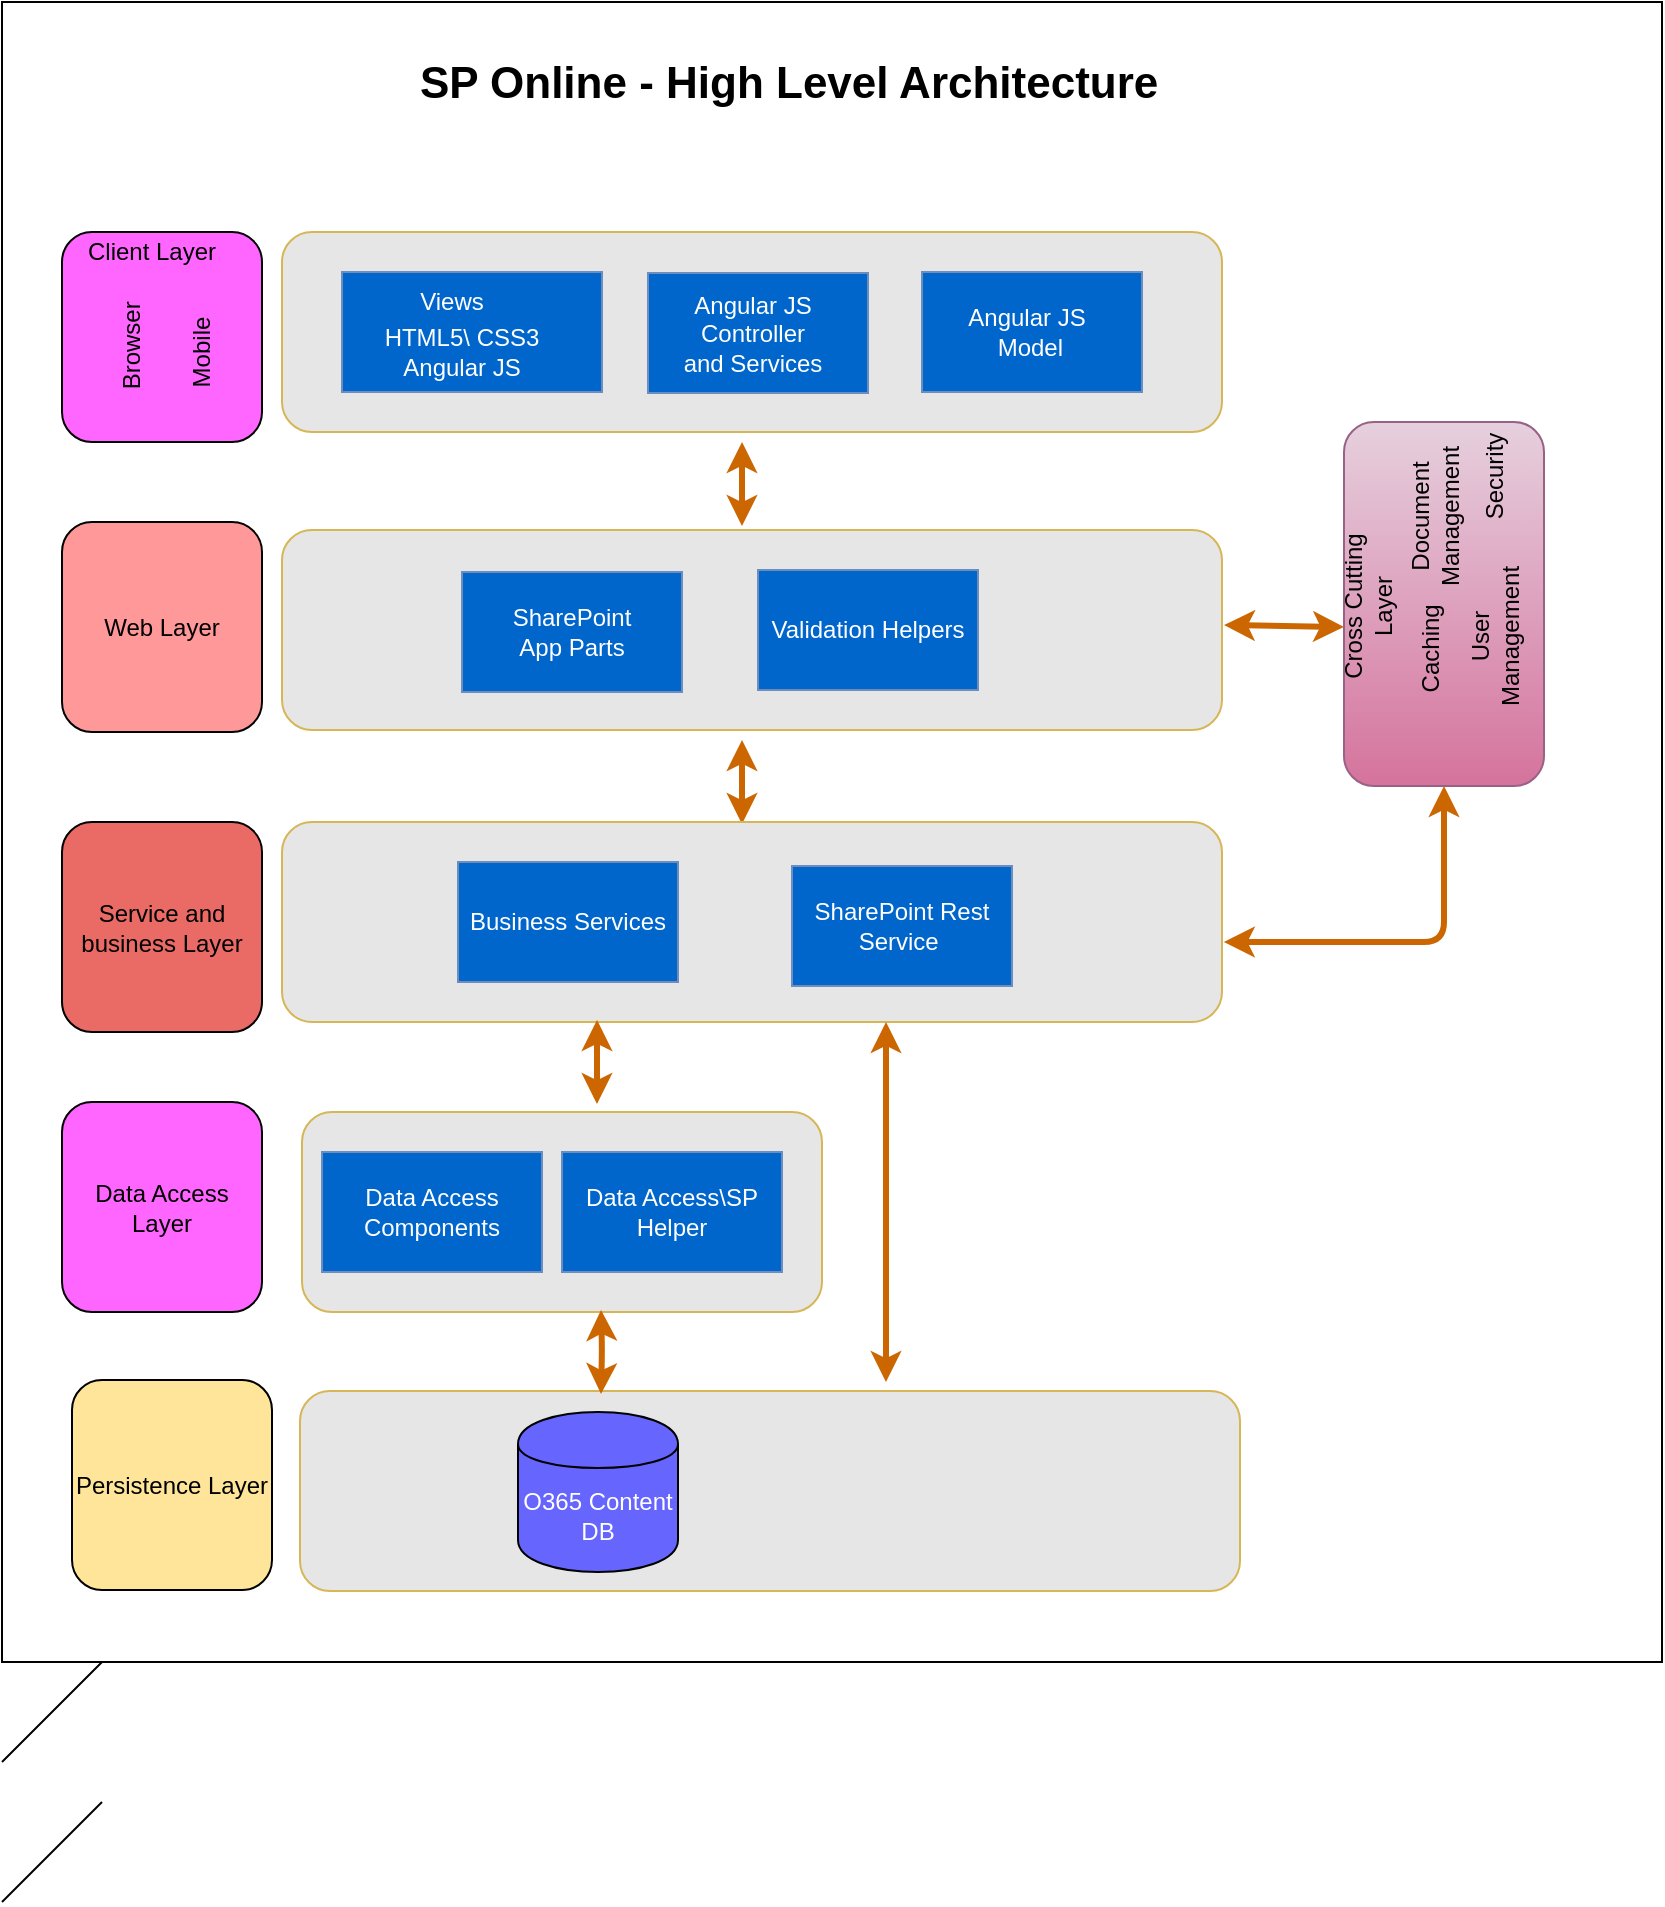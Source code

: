 <mxfile version="12.3.6" type="github" pages="1">
  <diagram id="cyR1P2OZR4NSbHlCghSR" name="Page-1">
    <mxGraphModel dx="782" dy="1569" grid="1" gridSize="10" guides="1" tooltips="1" connect="1" arrows="1" fold="1" page="1" pageScale="1" pageWidth="850" pageHeight="1100" math="0" shadow="0">
      <root>
        <mxCell id="0"/>
        <mxCell id="1" parent="0"/>
        <mxCell id="MeeS510Dq_Tf37RMXS9o-1" value="" style="whiteSpace=wrap;html=1;aspect=fixed;" vertex="1" parent="1">
          <mxGeometry y="-10" width="830" height="830" as="geometry"/>
        </mxCell>
        <mxCell id="MeeS510Dq_Tf37RMXS9o-2" value="&lt;font style=&quot;font-size: 22px&quot;&gt;&amp;nbsp;SP Online - High Level Architecture&lt;/font&gt;" style="text;strokeColor=none;fillColor=none;html=1;fontSize=24;fontStyle=1;verticalAlign=middle;align=center;" vertex="1" parent="1">
          <mxGeometry x="315" y="20" width="150" height="20" as="geometry"/>
        </mxCell>
        <mxCell id="MeeS510Dq_Tf37RMXS9o-3" value="" style="rounded=1;whiteSpace=wrap;html=1;fillColor=#FF66FF;gradientColor=none;" vertex="1" parent="1">
          <mxGeometry x="30" y="105" width="100" height="105" as="geometry"/>
        </mxCell>
        <mxCell id="MeeS510Dq_Tf37RMXS9o-4" value="Client Layer" style="text;html=1;strokeColor=none;fillColor=none;align=center;verticalAlign=middle;whiteSpace=wrap;rounded=0;" vertex="1" parent="1">
          <mxGeometry x="40" y="105" width="70" height="20" as="geometry"/>
        </mxCell>
        <mxCell id="MeeS510Dq_Tf37RMXS9o-5" value="" style="rounded=1;whiteSpace=wrap;html=1;fillColor=#E6E6E6;strokeColor=#d6b656;gradientColor=none;" vertex="1" parent="1">
          <mxGeometry x="140" y="105" width="470" height="100" as="geometry"/>
        </mxCell>
        <mxCell id="MeeS510Dq_Tf37RMXS9o-6" value="Browser&amp;nbsp;" style="text;html=1;strokeColor=none;fillColor=none;align=center;verticalAlign=middle;whiteSpace=wrap;rounded=0;rotation=-90;" vertex="1" parent="1">
          <mxGeometry x="30" y="150" width="70" height="20" as="geometry"/>
        </mxCell>
        <mxCell id="MeeS510Dq_Tf37RMXS9o-7" value="Mobile" style="text;html=1;strokeColor=none;fillColor=none;align=center;verticalAlign=middle;whiteSpace=wrap;rounded=0;rotation=-90;" vertex="1" parent="1">
          <mxGeometry x="65" y="155" width="70" height="20" as="geometry"/>
        </mxCell>
        <mxCell id="MeeS510Dq_Tf37RMXS9o-8" value="" style="rounded=0;whiteSpace=wrap;html=1;fillColor=#0066CC;gradientColor=none;strokeColor=#6c8ebf;" vertex="1" parent="1">
          <mxGeometry x="170" y="125" width="130" height="60" as="geometry"/>
        </mxCell>
        <mxCell id="MeeS510Dq_Tf37RMXS9o-9" value="&lt;font color=&quot;#ffffff&quot;&gt;Views&lt;/font&gt;" style="text;html=1;strokeColor=none;fillColor=none;align=center;verticalAlign=middle;whiteSpace=wrap;rounded=0;fontColor=#B5739D;" vertex="1" parent="1">
          <mxGeometry x="205" y="130" width="40" height="20" as="geometry"/>
        </mxCell>
        <mxCell id="MeeS510Dq_Tf37RMXS9o-10" value="&lt;font color=&quot;#ffffff&quot;&gt;HTML5\ CSS3&lt;br&gt;Angular JS&lt;/font&gt;" style="text;html=1;strokeColor=none;fillColor=none;align=center;verticalAlign=middle;whiteSpace=wrap;rounded=0;fontColor=#B5739D;" vertex="1" parent="1">
          <mxGeometry x="145" y="155" width="170" height="20" as="geometry"/>
        </mxCell>
        <mxCell id="MeeS510Dq_Tf37RMXS9o-11" value="" style="rounded=0;whiteSpace=wrap;html=1;fillColor=#0066CC;gradientColor=none;strokeColor=#6c8ebf;" vertex="1" parent="1">
          <mxGeometry x="323" y="125.5" width="110" height="60" as="geometry"/>
        </mxCell>
        <mxCell id="MeeS510Dq_Tf37RMXS9o-12" value="&lt;font color=&quot;#ffffff&quot;&gt;Angular JS Controller and Services&lt;/font&gt;" style="text;html=1;strokeColor=none;fillColor=none;align=center;verticalAlign=middle;whiteSpace=wrap;rounded=0;fontColor=#B5739D;" vertex="1" parent="1">
          <mxGeometry x="338" y="144" width="75" height="23" as="geometry"/>
        </mxCell>
        <mxCell id="MeeS510Dq_Tf37RMXS9o-13" value="" style="rounded=0;whiteSpace=wrap;html=1;fillColor=#0066CC;gradientColor=none;strokeColor=#6c8ebf;" vertex="1" parent="1">
          <mxGeometry x="460" y="125" width="110" height="60" as="geometry"/>
        </mxCell>
        <mxCell id="MeeS510Dq_Tf37RMXS9o-14" value="&lt;font color=&quot;#ffffff&quot;&gt;Angular JS &amp;nbsp;Model&lt;/font&gt;" style="text;html=1;strokeColor=none;fillColor=none;align=center;verticalAlign=middle;whiteSpace=wrap;rounded=0;fontColor=#B5739D;" vertex="1" parent="1">
          <mxGeometry x="475" y="145" width="75" height="20" as="geometry"/>
        </mxCell>
        <mxCell id="MeeS510Dq_Tf37RMXS9o-15" value="Web Layer" style="rounded=1;whiteSpace=wrap;html=1;fillColor=#FF9999;gradientColor=none;" vertex="1" parent="1">
          <mxGeometry x="30" y="250" width="100" height="105" as="geometry"/>
        </mxCell>
        <mxCell id="MeeS510Dq_Tf37RMXS9o-16" value="" style="rounded=1;whiteSpace=wrap;html=1;fillColor=#E6E6E6;strokeColor=#d6b656;gradientColor=none;" vertex="1" parent="1">
          <mxGeometry x="140" y="254" width="470" height="100" as="geometry"/>
        </mxCell>
        <mxCell id="MeeS510Dq_Tf37RMXS9o-17" value="&lt;span&gt;&lt;font color=&quot;#ffffff&quot;&gt;SharePoint &lt;br&gt;App Parts&lt;/font&gt;&lt;/span&gt;&lt;br&gt;" style="rounded=0;whiteSpace=wrap;html=1;fillColor=#0066CC;gradientColor=none;strokeColor=#6c8ebf;" vertex="1" parent="1">
          <mxGeometry x="230" y="275" width="110" height="60" as="geometry"/>
        </mxCell>
        <mxCell id="MeeS510Dq_Tf37RMXS9o-18" value="&lt;font color=&quot;#ffffff&quot;&gt;Validation Helpers&lt;/font&gt;" style="rounded=0;whiteSpace=wrap;html=1;fillColor=#0066CC;gradientColor=none;strokeColor=#6c8ebf;" vertex="1" parent="1">
          <mxGeometry x="378" y="274" width="110" height="60" as="geometry"/>
        </mxCell>
        <mxCell id="MeeS510Dq_Tf37RMXS9o-19" value="" style="endArrow=classic;startArrow=classic;html=1;fillColor=#FF9933;fontColor=#FFFFFF;strokeWidth=3;strokeColor=#CC6600;" edge="1" parent="1">
          <mxGeometry width="50" height="50" relative="1" as="geometry">
            <mxPoint x="370" y="210" as="sourcePoint"/>
            <mxPoint x="370" y="252" as="targetPoint"/>
          </mxGeometry>
        </mxCell>
        <mxCell id="MeeS510Dq_Tf37RMXS9o-20" value="" style="endArrow=classic;startArrow=classic;html=1;fillColor=#FF9933;fontColor=#FFFFFF;strokeWidth=3;strokeColor=#CC6600;" edge="1" parent="1">
          <mxGeometry width="50" height="50" relative="1" as="geometry">
            <mxPoint x="370" y="359" as="sourcePoint"/>
            <mxPoint x="370" y="401" as="targetPoint"/>
          </mxGeometry>
        </mxCell>
        <mxCell id="MeeS510Dq_Tf37RMXS9o-21" value="" style="rounded=1;whiteSpace=wrap;html=1;fillColor=#e6d0de;gradientColor=#d5739d;strokeColor=#996185;" vertex="1" parent="1">
          <mxGeometry x="671" y="200" width="100" height="182" as="geometry"/>
        </mxCell>
        <mxCell id="MeeS510Dq_Tf37RMXS9o-22" value="Cross Cutting Layer" style="text;html=1;strokeColor=none;fillColor=none;align=center;verticalAlign=middle;whiteSpace=wrap;rounded=0;rotation=-90;" vertex="1" parent="1">
          <mxGeometry x="638" y="282" width="90" height="20" as="geometry"/>
        </mxCell>
        <mxCell id="MeeS510Dq_Tf37RMXS9o-23" value="Caching&amp;nbsp;" style="text;html=1;strokeColor=none;fillColor=none;align=center;verticalAlign=middle;whiteSpace=wrap;rounded=0;rotation=-90;" vertex="1" parent="1">
          <mxGeometry x="669" y="301.5" width="90" height="20" as="geometry"/>
        </mxCell>
        <mxCell id="MeeS510Dq_Tf37RMXS9o-24" value="Security" style="text;html=1;strokeColor=none;fillColor=none;align=center;verticalAlign=middle;whiteSpace=wrap;rounded=0;rotation=-90;" vertex="1" parent="1">
          <mxGeometry x="732" y="217" width="29" height="20" as="geometry"/>
        </mxCell>
        <mxCell id="MeeS510Dq_Tf37RMXS9o-25" value="User Management" style="text;html=1;strokeColor=none;fillColor=none;align=center;verticalAlign=middle;whiteSpace=wrap;rounded=0;rotation=-90;" vertex="1" parent="1">
          <mxGeometry x="712" y="297" width="69" height="20" as="geometry"/>
        </mxCell>
        <mxCell id="MeeS510Dq_Tf37RMXS9o-26" value="Document Management" style="text;html=1;strokeColor=none;fillColor=none;align=center;verticalAlign=middle;whiteSpace=wrap;rounded=0;rotation=-90;" vertex="1" parent="1">
          <mxGeometry x="697" y="237" width="39" height="20" as="geometry"/>
        </mxCell>
        <mxCell id="MeeS510Dq_Tf37RMXS9o-27" value="" style="endArrow=classic;startArrow=classic;html=1;strokeColor=#CC6600;strokeWidth=3;fillColor=#FF9933;fontColor=#FFFFFF;entryX=0;entryY=0.5;exitX=1;exitY=0.5;" edge="1" parent="1">
          <mxGeometry width="50" height="50" relative="1" as="geometry">
            <mxPoint x="611" y="301.5" as="sourcePoint"/>
            <mxPoint x="671" y="302.5" as="targetPoint"/>
          </mxGeometry>
        </mxCell>
        <mxCell id="MeeS510Dq_Tf37RMXS9o-28" value="" style="rounded=1;whiteSpace=wrap;html=1;fillColor=#E6E6E6;strokeColor=#d6b656;gradientColor=none;" vertex="1" parent="1">
          <mxGeometry x="140" y="400" width="470" height="100" as="geometry"/>
        </mxCell>
        <mxCell id="MeeS510Dq_Tf37RMXS9o-29" value="Service and business Layer" style="rounded=1;whiteSpace=wrap;html=1;fillColor=#EA6B66;gradientColor=none;" vertex="1" parent="1">
          <mxGeometry x="30" y="400" width="100" height="105" as="geometry"/>
        </mxCell>
        <mxCell id="MeeS510Dq_Tf37RMXS9o-30" value="&lt;span&gt;&lt;font color=&quot;#ffffff&quot;&gt;Business Services&lt;/font&gt;&lt;/span&gt;&lt;br&gt;" style="rounded=0;whiteSpace=wrap;html=1;fillColor=#0066CC;gradientColor=none;strokeColor=#6c8ebf;" vertex="1" parent="1">
          <mxGeometry x="228" y="420" width="110" height="60" as="geometry"/>
        </mxCell>
        <mxCell id="MeeS510Dq_Tf37RMXS9o-31" value="&lt;font color=&quot;#ffffff&quot;&gt;SharePoint Rest Service&amp;nbsp;&lt;/font&gt;" style="rounded=0;whiteSpace=wrap;html=1;fillColor=#0066CC;gradientColor=none;strokeColor=#6c8ebf;" vertex="1" parent="1">
          <mxGeometry x="395" y="422" width="110" height="60" as="geometry"/>
        </mxCell>
        <mxCell id="MeeS510Dq_Tf37RMXS9o-32" value="Data Access Layer" style="rounded=1;whiteSpace=wrap;html=1;fillColor=#FF66FF;gradientColor=none;" vertex="1" parent="1">
          <mxGeometry x="30" y="540" width="100" height="105" as="geometry"/>
        </mxCell>
        <mxCell id="MeeS510Dq_Tf37RMXS9o-33" value="" style="rounded=1;whiteSpace=wrap;html=1;fillColor=#E6E6E6;strokeColor=#d6b656;gradientColor=none;" vertex="1" parent="1">
          <mxGeometry x="150" y="545" width="260" height="100" as="geometry"/>
        </mxCell>
        <mxCell id="MeeS510Dq_Tf37RMXS9o-34" value="" style="endArrow=classic;startArrow=classic;html=1;strokeColor=#CC6600;strokeWidth=3;fillColor=#FF9933;fontColor=#FFFFFF;exitX=1.002;exitY=0.6;entryX=0.5;entryY=1;exitPerimeter=0;" edge="1" parent="1" source="MeeS510Dq_Tf37RMXS9o-28" target="MeeS510Dq_Tf37RMXS9o-21">
          <mxGeometry width="50" height="50" relative="1" as="geometry">
            <mxPoint x="611" y="431" as="sourcePoint"/>
            <mxPoint x="671" y="432" as="targetPoint"/>
            <Array as="points">
              <mxPoint x="620" y="460"/>
              <mxPoint x="721" y="460"/>
            </Array>
          </mxGeometry>
        </mxCell>
        <mxCell id="MeeS510Dq_Tf37RMXS9o-35" value="&lt;span&gt;&lt;font color=&quot;#ffffff&quot;&gt;Data Access\SP Helper&lt;/font&gt;&lt;/span&gt;&lt;br&gt;" style="rounded=0;whiteSpace=wrap;html=1;fillColor=#0066CC;gradientColor=none;strokeColor=#6c8ebf;" vertex="1" parent="1">
          <mxGeometry x="280" y="565" width="110" height="60" as="geometry"/>
        </mxCell>
        <mxCell id="MeeS510Dq_Tf37RMXS9o-36" value="" style="endArrow=classic;startArrow=classic;html=1;fillColor=#FF9933;fontColor=#FFFFFF;strokeWidth=3;strokeColor=#CC6600;" edge="1" parent="1">
          <mxGeometry width="50" height="50" relative="1" as="geometry">
            <mxPoint x="297.5" y="499" as="sourcePoint"/>
            <mxPoint x="297.5" y="541" as="targetPoint"/>
          </mxGeometry>
        </mxCell>
        <mxCell id="MeeS510Dq_Tf37RMXS9o-37" value="Persistence Layer" style="rounded=1;whiteSpace=wrap;html=1;fillColor=#FFE599;gradientColor=none;" vertex="1" parent="1">
          <mxGeometry x="35" y="679" width="100" height="105" as="geometry"/>
        </mxCell>
        <mxCell id="MeeS510Dq_Tf37RMXS9o-38" value="" style="rounded=1;whiteSpace=wrap;html=1;fillColor=#E6E6E6;strokeColor=#d6b656;gradientColor=none;" vertex="1" parent="1">
          <mxGeometry x="149" y="684.5" width="470" height="100" as="geometry"/>
        </mxCell>
        <mxCell id="MeeS510Dq_Tf37RMXS9o-39" value="" style="endArrow=classic;startArrow=classic;html=1;fillColor=#FF9933;fontColor=#FFFFFF;strokeWidth=3;strokeColor=#CC6600;" edge="1" parent="1">
          <mxGeometry width="50" height="50" relative="1" as="geometry">
            <mxPoint x="299.5" y="644" as="sourcePoint"/>
            <mxPoint x="299.5" y="686" as="targetPoint"/>
            <Array as="points">
              <mxPoint x="300" y="664"/>
            </Array>
          </mxGeometry>
        </mxCell>
        <mxCell id="MeeS510Dq_Tf37RMXS9o-40" value="O365 Content DB" style="shape=cylinder;whiteSpace=wrap;html=1;boundedLbl=1;fillColor=#6666FF;gradientColor=none;fontColor=#FFFFFF;" vertex="1" parent="1">
          <mxGeometry x="258" y="695" width="80" height="80" as="geometry"/>
        </mxCell>
        <mxCell id="MeeS510Dq_Tf37RMXS9o-41" value="&lt;span&gt;&lt;font color=&quot;#ffffff&quot;&gt;Data Access Components&lt;/font&gt;&lt;/span&gt;&lt;br&gt;" style="rounded=0;whiteSpace=wrap;html=1;fillColor=#0066CC;gradientColor=none;strokeColor=#6c8ebf;" vertex="1" parent="1">
          <mxGeometry x="160" y="565" width="110" height="60" as="geometry"/>
        </mxCell>
        <mxCell id="MeeS510Dq_Tf37RMXS9o-42" value="" style="endArrow=classic;startArrow=classic;html=1;fillColor=#FF9933;fontColor=#FFFFFF;strokeWidth=3;strokeColor=#CC6600;exitX=0.668;exitY=1;exitPerimeter=0;" edge="1" parent="1">
          <mxGeometry width="50" height="50" relative="1" as="geometry">
            <mxPoint x="442" y="500" as="sourcePoint"/>
            <mxPoint x="442" y="680" as="targetPoint"/>
          </mxGeometry>
        </mxCell>
        <mxCell id="MeeS510Dq_Tf37RMXS9o-43" value="" style="endArrow=none;html=1;" edge="1" parent="1">
          <mxGeometry width="50" height="50" relative="1" as="geometry">
            <mxPoint y="870" as="sourcePoint"/>
            <mxPoint x="50" y="820" as="targetPoint"/>
          </mxGeometry>
        </mxCell>
        <mxCell id="MeeS510Dq_Tf37RMXS9o-44" value="" style="endArrow=none;html=1;" edge="1" parent="1">
          <mxGeometry width="50" height="50" relative="1" as="geometry">
            <mxPoint y="940" as="sourcePoint"/>
            <mxPoint x="50" y="890" as="targetPoint"/>
          </mxGeometry>
        </mxCell>
      </root>
    </mxGraphModel>
  </diagram>
</mxfile>
